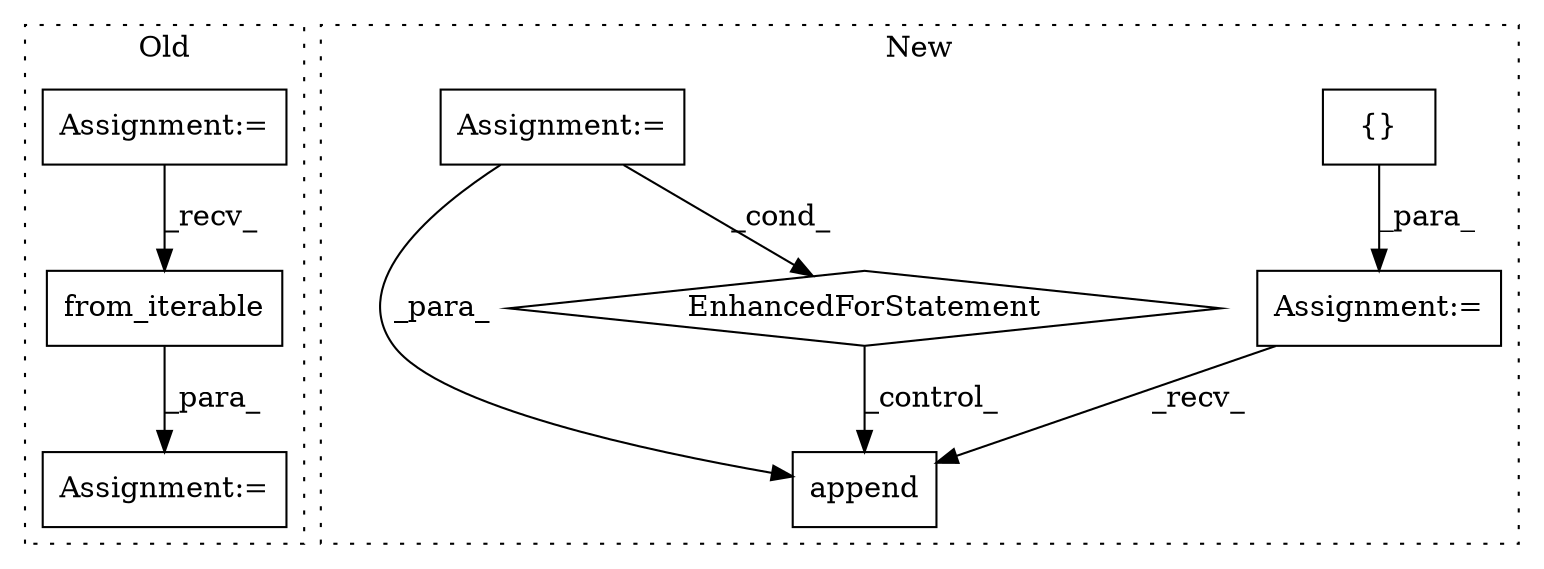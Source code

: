 digraph G {
subgraph cluster0 {
1 [label="from_iterable" a="32" s="7733,7751" l="14,1" shape="box"];
3 [label="Assignment:=" a="7" s="7769" l="12" shape="box"];
8 [label="Assignment:=" a="7" s="7648" l="5" shape="box"];
label = "Old";
style="dotted";
}
subgraph cluster1 {
2 [label="{}" a="4" s="7667" l="2" shape="box"];
4 [label="Assignment:=" a="7" s="7657" l="1" shape="box"];
5 [label="append" a="32" s="7805,7817" l="7,1" shape="box"];
6 [label="EnhancedForStatement" a="70" s="7675,7744" l="53,2" shape="diamond"];
7 [label="Assignment:=" a="7" s="7675,7744" l="53,2" shape="box"];
label = "New";
style="dotted";
}
1 -> 3 [label="_para_"];
2 -> 4 [label="_para_"];
4 -> 5 [label="_recv_"];
6 -> 5 [label="_control_"];
7 -> 5 [label="_para_"];
7 -> 6 [label="_cond_"];
8 -> 1 [label="_recv_"];
}